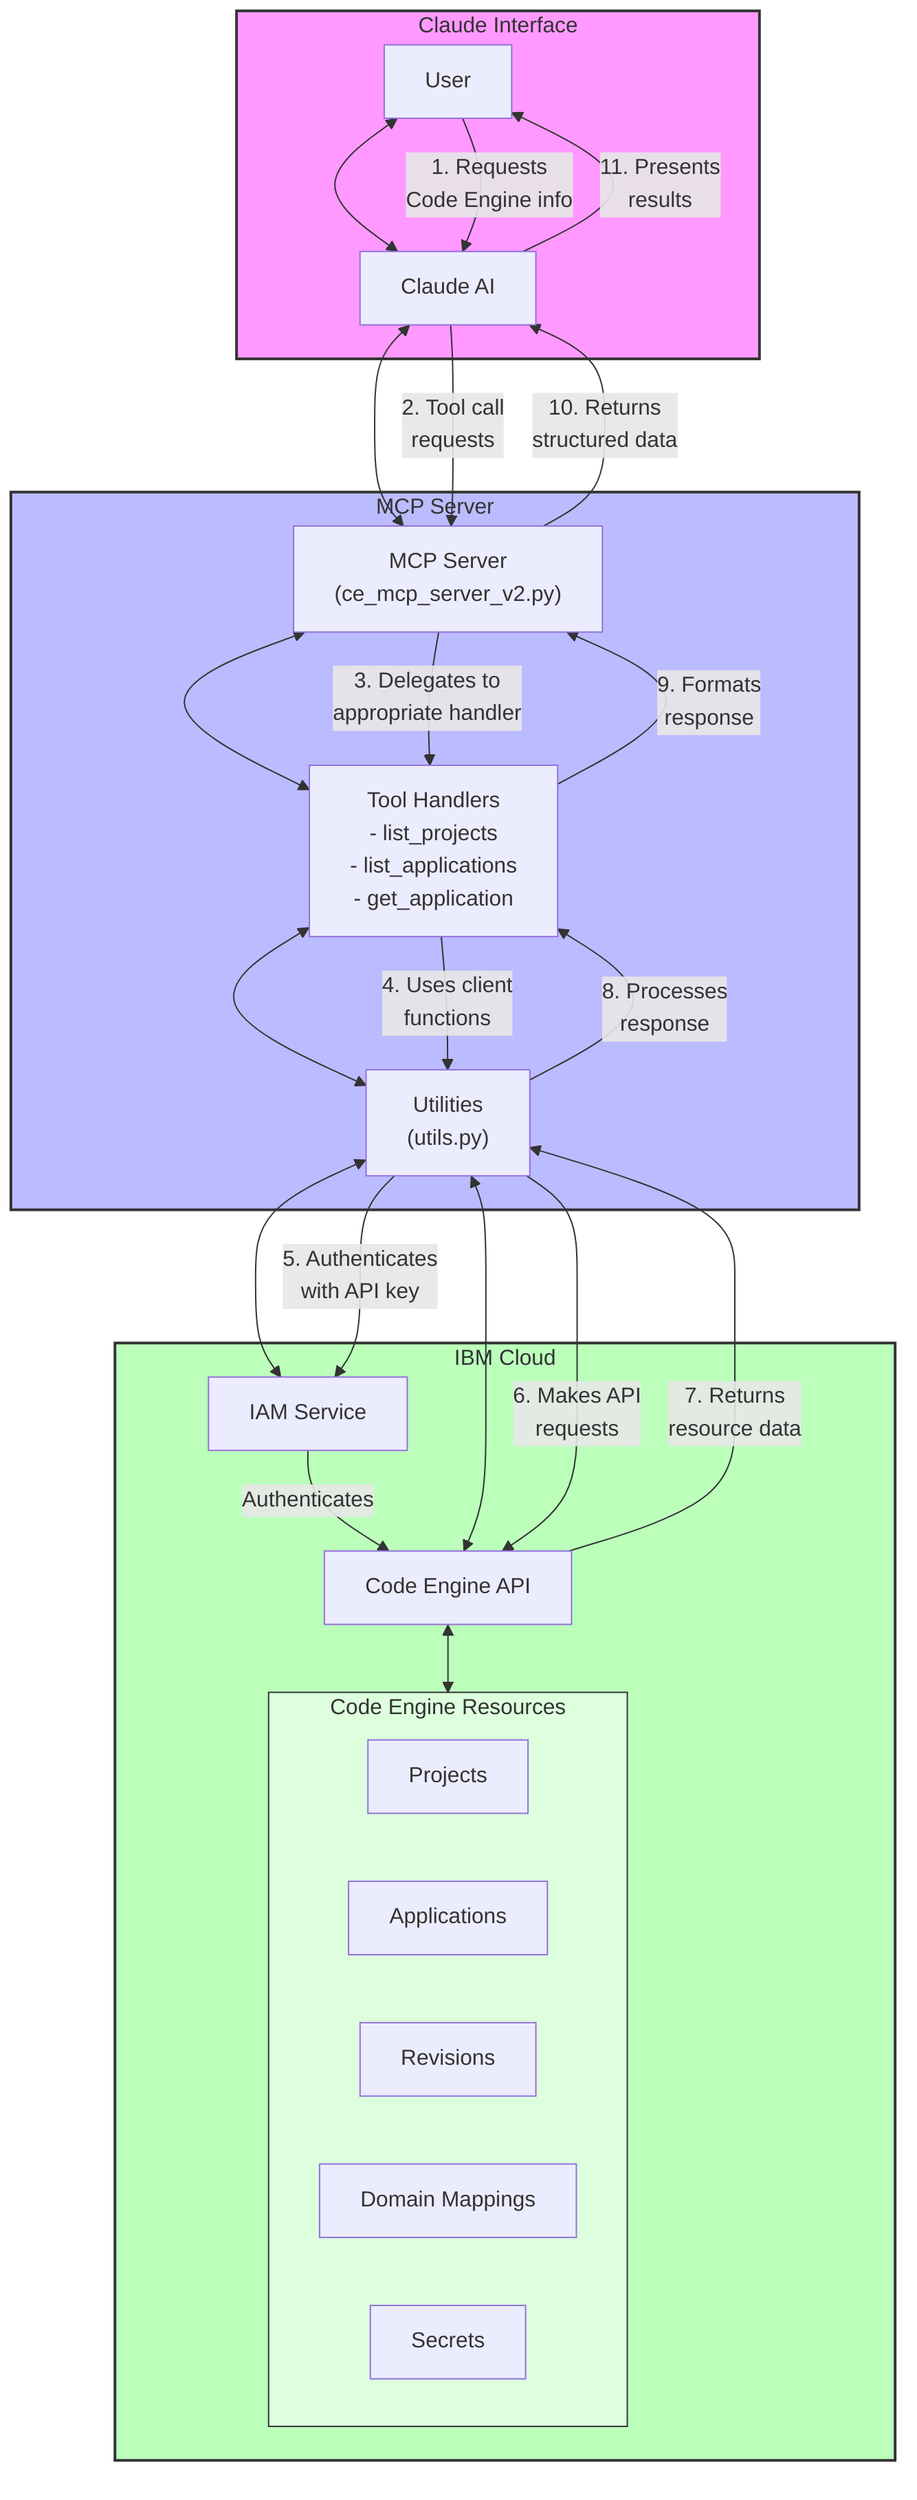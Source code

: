 flowchart TB
    subgraph Claude["Claude Interface"]
        user[User]
        claude[Claude AI]
    end

    subgraph MCP["MCP Server"]
        server["MCP Server\n(ce_mcp_server_v2.py)"]
        tools["Tool Handlers\n- list_projects\n- list_applications\n- get_application"]
        utils["Utilities\n(utils.py)"]
    end

    subgraph IBM["IBM Cloud"]
        iam["IAM Service"]
        ce["Code Engine API"]
        subgraph Resources["Code Engine Resources"]
            projects["Projects"]
            apps["Applications"]
            revisions["Revisions"]
            domains["Domain Mappings"]
            secrets["Secrets"]
        end
    end

    %% Connections
    user <--> claude
    claude <--> server
    server <--> tools
    tools <--> utils
    utils <--> iam
    iam -- "Authenticates" --> ce
    utils <--> ce
    ce <--> Resources

    %% Component Details
    classDef claudeClass fill:#f9f,stroke:#333,stroke-width:2px
    classDef mcpClass fill:#bbf,stroke:#333,stroke-width:2px
    classDef ibmClass fill:#bfb,stroke:#333,stroke-width:2px
    classDef resourceClass fill:#dfd,stroke:#333,stroke-width:1px

    class Claude claudeClass
    class MCP mcpClass
    class IBM ibmClass
    class Resources resourceClass

    %% Data Flow Annotations
    user -- "1. Requests\nCode Engine info" --> claude
    claude -- "2. Tool call\nrequests" --> server
    server -- "3. Delegates to\nappropriate handler" --> tools
    tools -- "4. Uses client\nfunctions" --> utils
    utils -- "5. Authenticates\nwith API key" --> iam
    utils -- "6. Makes API\nrequests" --> ce
    ce -- "7. Returns\nresource data" --> utils
    utils -- "8. Processes\nresponse" --> tools
    tools -- "9. Formats\nresponse" --> server
    server -- "10. Returns\nstructured data" --> claude
    claude -- "11. Presents\nresults" --> user